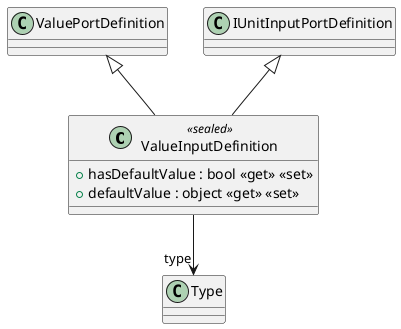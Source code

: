 @startuml
class ValueInputDefinition <<sealed>> {
    + hasDefaultValue : bool <<get>> <<set>>
    + defaultValue : object <<get>> <<set>>
}
ValuePortDefinition <|-- ValueInputDefinition
IUnitInputPortDefinition <|-- ValueInputDefinition
ValueInputDefinition --> "type" Type
@enduml
